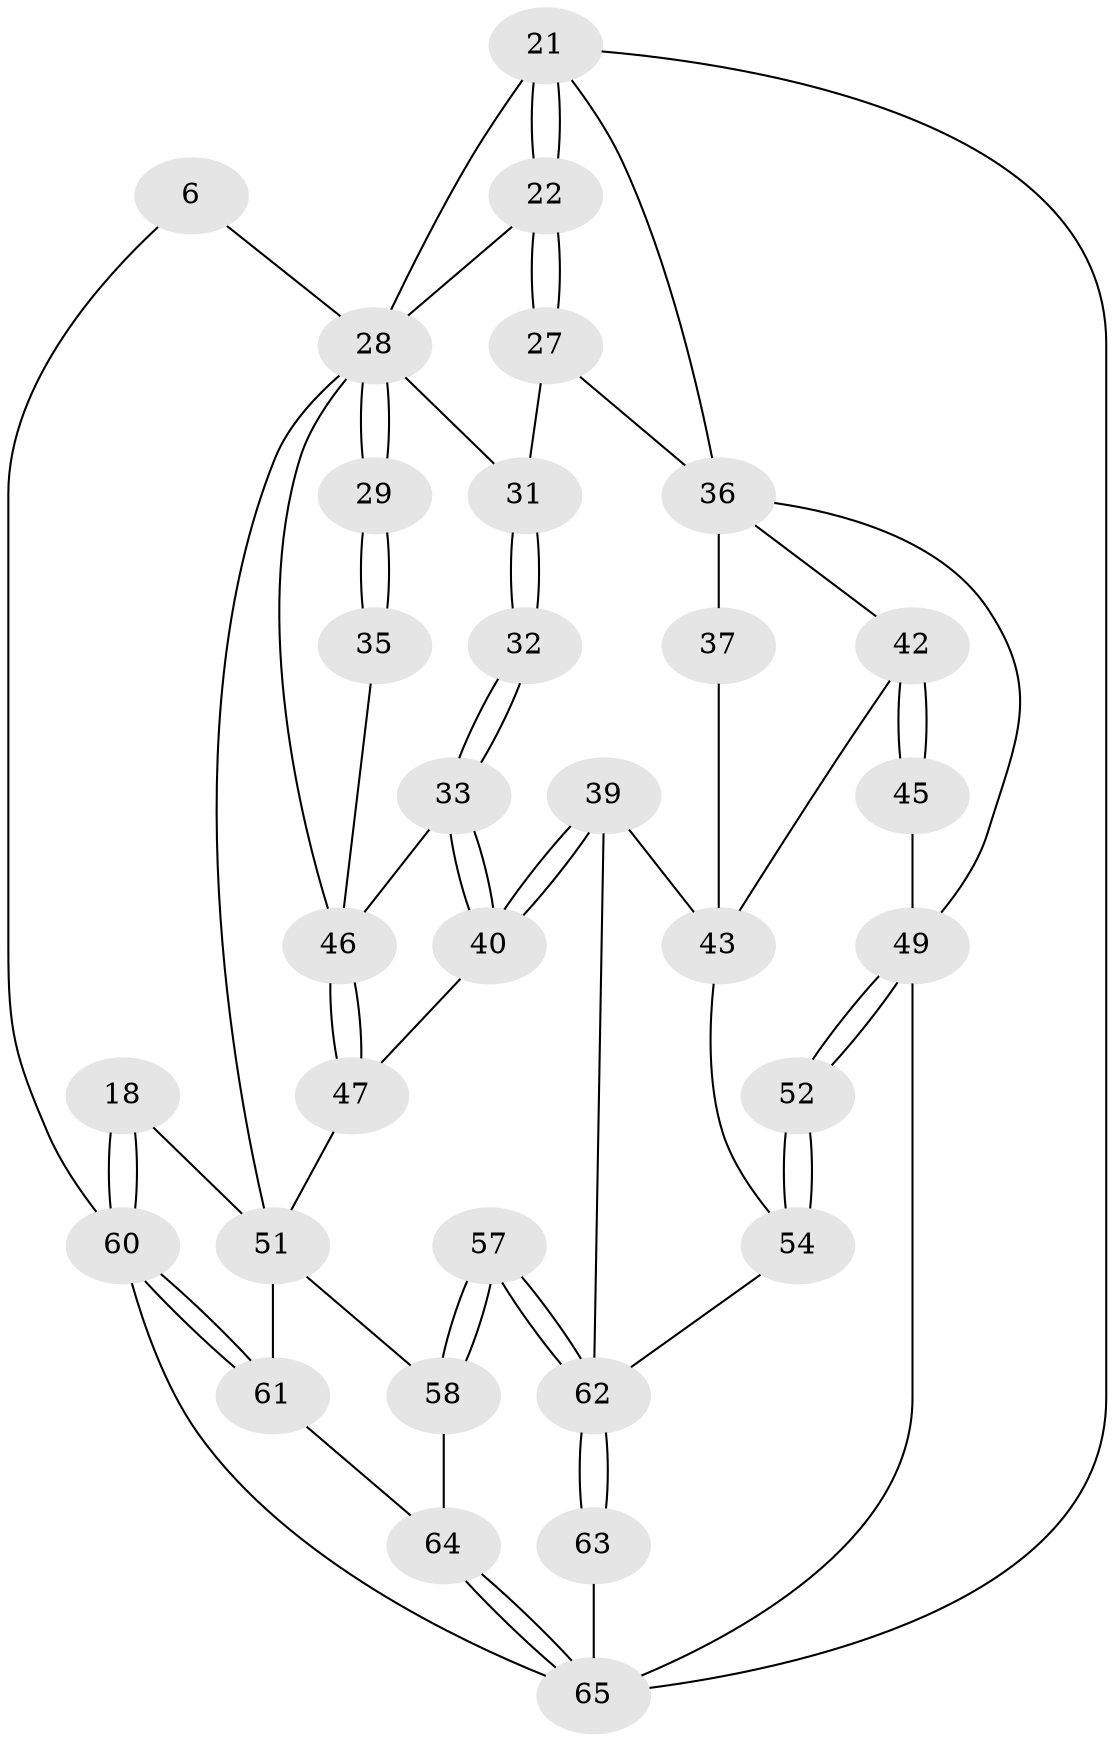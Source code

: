 // original degree distribution, {3: 0.03076923076923077, 4: 0.3076923076923077, 5: 0.4, 6: 0.26153846153846155}
// Generated by graph-tools (version 1.1) at 2025/05/03/04/25 22:05:33]
// undirected, 32 vertices, 69 edges
graph export_dot {
graph [start="1"]
  node [color=gray90,style=filled];
  6 [pos="+0.03225802247476678+0"];
  18 [pos="+0+0.4213265290233621"];
  21 [pos="+0.8606746058611477+0.09711201436349085",super="+3"];
  22 [pos="+0.6591273788388723+0.11669263297350174",super="+10"];
  27 [pos="+0.687855143973553+0.2496315992744957"];
  28 [pos="+0.5222432267845655+0.19343267154713709",super="+11+20"];
  29 [pos="+0.44586075586217155+0.25591692751775424",super="+13+14+19"];
  31 [pos="+0.5363992309021777+0.21990677281720442",super="+30"];
  32 [pos="+0.5217765938703461+0.3332729704520956"];
  33 [pos="+0.4730791144119638+0.38469079227434216"];
  35 [pos="+0.4142469034555908+0.3562950237210931"];
  36 [pos="+0.8125070881480058+0.31378703600862456",super="+24+26"];
  37 [pos="+0.7224175473320356+0.2804530218999257"];
  39 [pos="+0.5892474013485391+0.5278306508826248"];
  40 [pos="+0.5548863096167692+0.5063981985760656"];
  42 [pos="+0.8262766524965968+0.4912531322115897",super="+41"];
  43 [pos="+0.8154129701534547+0.5065713792411703",super="+38"];
  45 [pos="+1+0.4153670033586896"];
  46 [pos="+0.3584186106908818+0.5376465973164775",super="+34"];
  47 [pos="+0.3911619231988555+0.5737658400072727"];
  49 [pos="+1+0.8752412428805109",super="+44"];
  51 [pos="+0.25764767842998143+0.6935223132148542",super="+50+17"];
  52 [pos="+1+0.7893204893942135"];
  54 [pos="+0.7933775711907171+0.6805429921477824",super="+53"];
  57 [pos="+0.5338436470314758+0.8737250636118428"];
  58 [pos="+0.3306584613357715+0.7796987261522831"];
  60 [pos="+0+0.8717860379429445",super="+5"];
  61 [pos="+0.05333849789671586+0.8316567801815768",super="+59"];
  62 [pos="+0.5856194770631169+0.9484897587247153",super="+55+56"];
  63 [pos="+0.6114261541625986+1"];
  64 [pos="+0.17051333235740657+0.9099219477841541"];
  65 [pos="+0.12686089465712289+1",super="+48+4"];
  6 -- 60;
  6 -- 28;
  18 -- 60 [weight=2];
  18 -- 60;
  18 -- 51;
  21 -- 22 [weight=2];
  21 -- 22;
  21 -- 65;
  21 -- 36;
  21 -- 28;
  22 -- 27;
  22 -- 27;
  22 -- 28;
  27 -- 31;
  27 -- 36;
  28 -- 29 [weight=4];
  28 -- 29;
  28 -- 31;
  28 -- 51;
  28 -- 46;
  29 -- 35 [weight=2];
  29 -- 35;
  31 -- 32 [weight=2];
  31 -- 32;
  32 -- 33;
  32 -- 33;
  33 -- 40;
  33 -- 40;
  33 -- 46;
  35 -- 46;
  36 -- 37 [weight=2];
  36 -- 42;
  36 -- 49;
  37 -- 43;
  39 -- 40;
  39 -- 40;
  39 -- 43;
  39 -- 62;
  40 -- 47;
  42 -- 43;
  42 -- 45 [weight=2];
  42 -- 45;
  43 -- 54;
  45 -- 49;
  46 -- 47;
  46 -- 47;
  47 -- 51;
  49 -- 52;
  49 -- 52;
  49 -- 65 [weight=2];
  51 -- 58;
  51 -- 61 [weight=2];
  52 -- 54 [weight=2];
  52 -- 54;
  54 -- 62;
  57 -- 58;
  57 -- 58;
  57 -- 62 [weight=2];
  57 -- 62;
  58 -- 64;
  60 -- 61;
  60 -- 61;
  60 -- 65 [weight=2];
  61 -- 64;
  62 -- 63;
  62 -- 63;
  63 -- 65 [weight=2];
  64 -- 65;
  64 -- 65;
}
